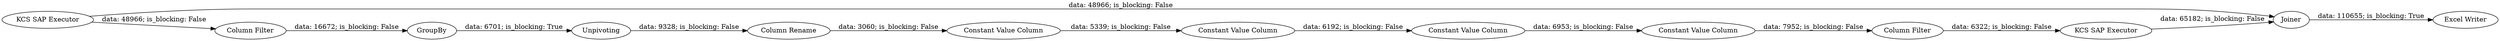 digraph {
	"-2956114812908499275_9" [label="Constant Value Column"]
	"-2956114812908499275_12" [label="Constant Value Column"]
	"-2956114812908499275_10" [label="Constant Value Column"]
	"-2956114812908499275_16" [label="Excel Writer"]
	"-2956114812908499275_7" [label=Unpivoting]
	"-2956114812908499275_4" [label=Joiner]
	"-2956114812908499275_5" [label=GroupBy]
	"-2956114812908499275_14" [label="KCS SAP Executor"]
	"-2956114812908499275_11" [label="Constant Value Column"]
	"-2956114812908499275_8" [label="Column Rename"]
	"-2956114812908499275_15" [label="Column Filter"]
	"-2956114812908499275_3" [label="Column Filter"]
	"-2956114812908499275_2" [label="KCS SAP Executor"]
	"-2956114812908499275_7" -> "-2956114812908499275_8" [label="data: 9328; is_blocking: False"]
	"-2956114812908499275_9" -> "-2956114812908499275_10" [label="data: 5339; is_blocking: False"]
	"-2956114812908499275_14" -> "-2956114812908499275_4" [label="data: 65182; is_blocking: False"]
	"-2956114812908499275_2" -> "-2956114812908499275_4" [label="data: 48966; is_blocking: False"]
	"-2956114812908499275_2" -> "-2956114812908499275_3" [label="data: 48966; is_blocking: False"]
	"-2956114812908499275_11" -> "-2956114812908499275_12" [label="data: 6953; is_blocking: False"]
	"-2956114812908499275_12" -> "-2956114812908499275_15" [label="data: 7952; is_blocking: False"]
	"-2956114812908499275_10" -> "-2956114812908499275_11" [label="data: 6192; is_blocking: False"]
	"-2956114812908499275_5" -> "-2956114812908499275_7" [label="data: 6701; is_blocking: True"]
	"-2956114812908499275_3" -> "-2956114812908499275_5" [label="data: 16672; is_blocking: False"]
	"-2956114812908499275_4" -> "-2956114812908499275_16" [label="data: 110655; is_blocking: True"]
	"-2956114812908499275_15" -> "-2956114812908499275_14" [label="data: 6322; is_blocking: False"]
	"-2956114812908499275_8" -> "-2956114812908499275_9" [label="data: 3060; is_blocking: False"]
	rankdir=LR
}
